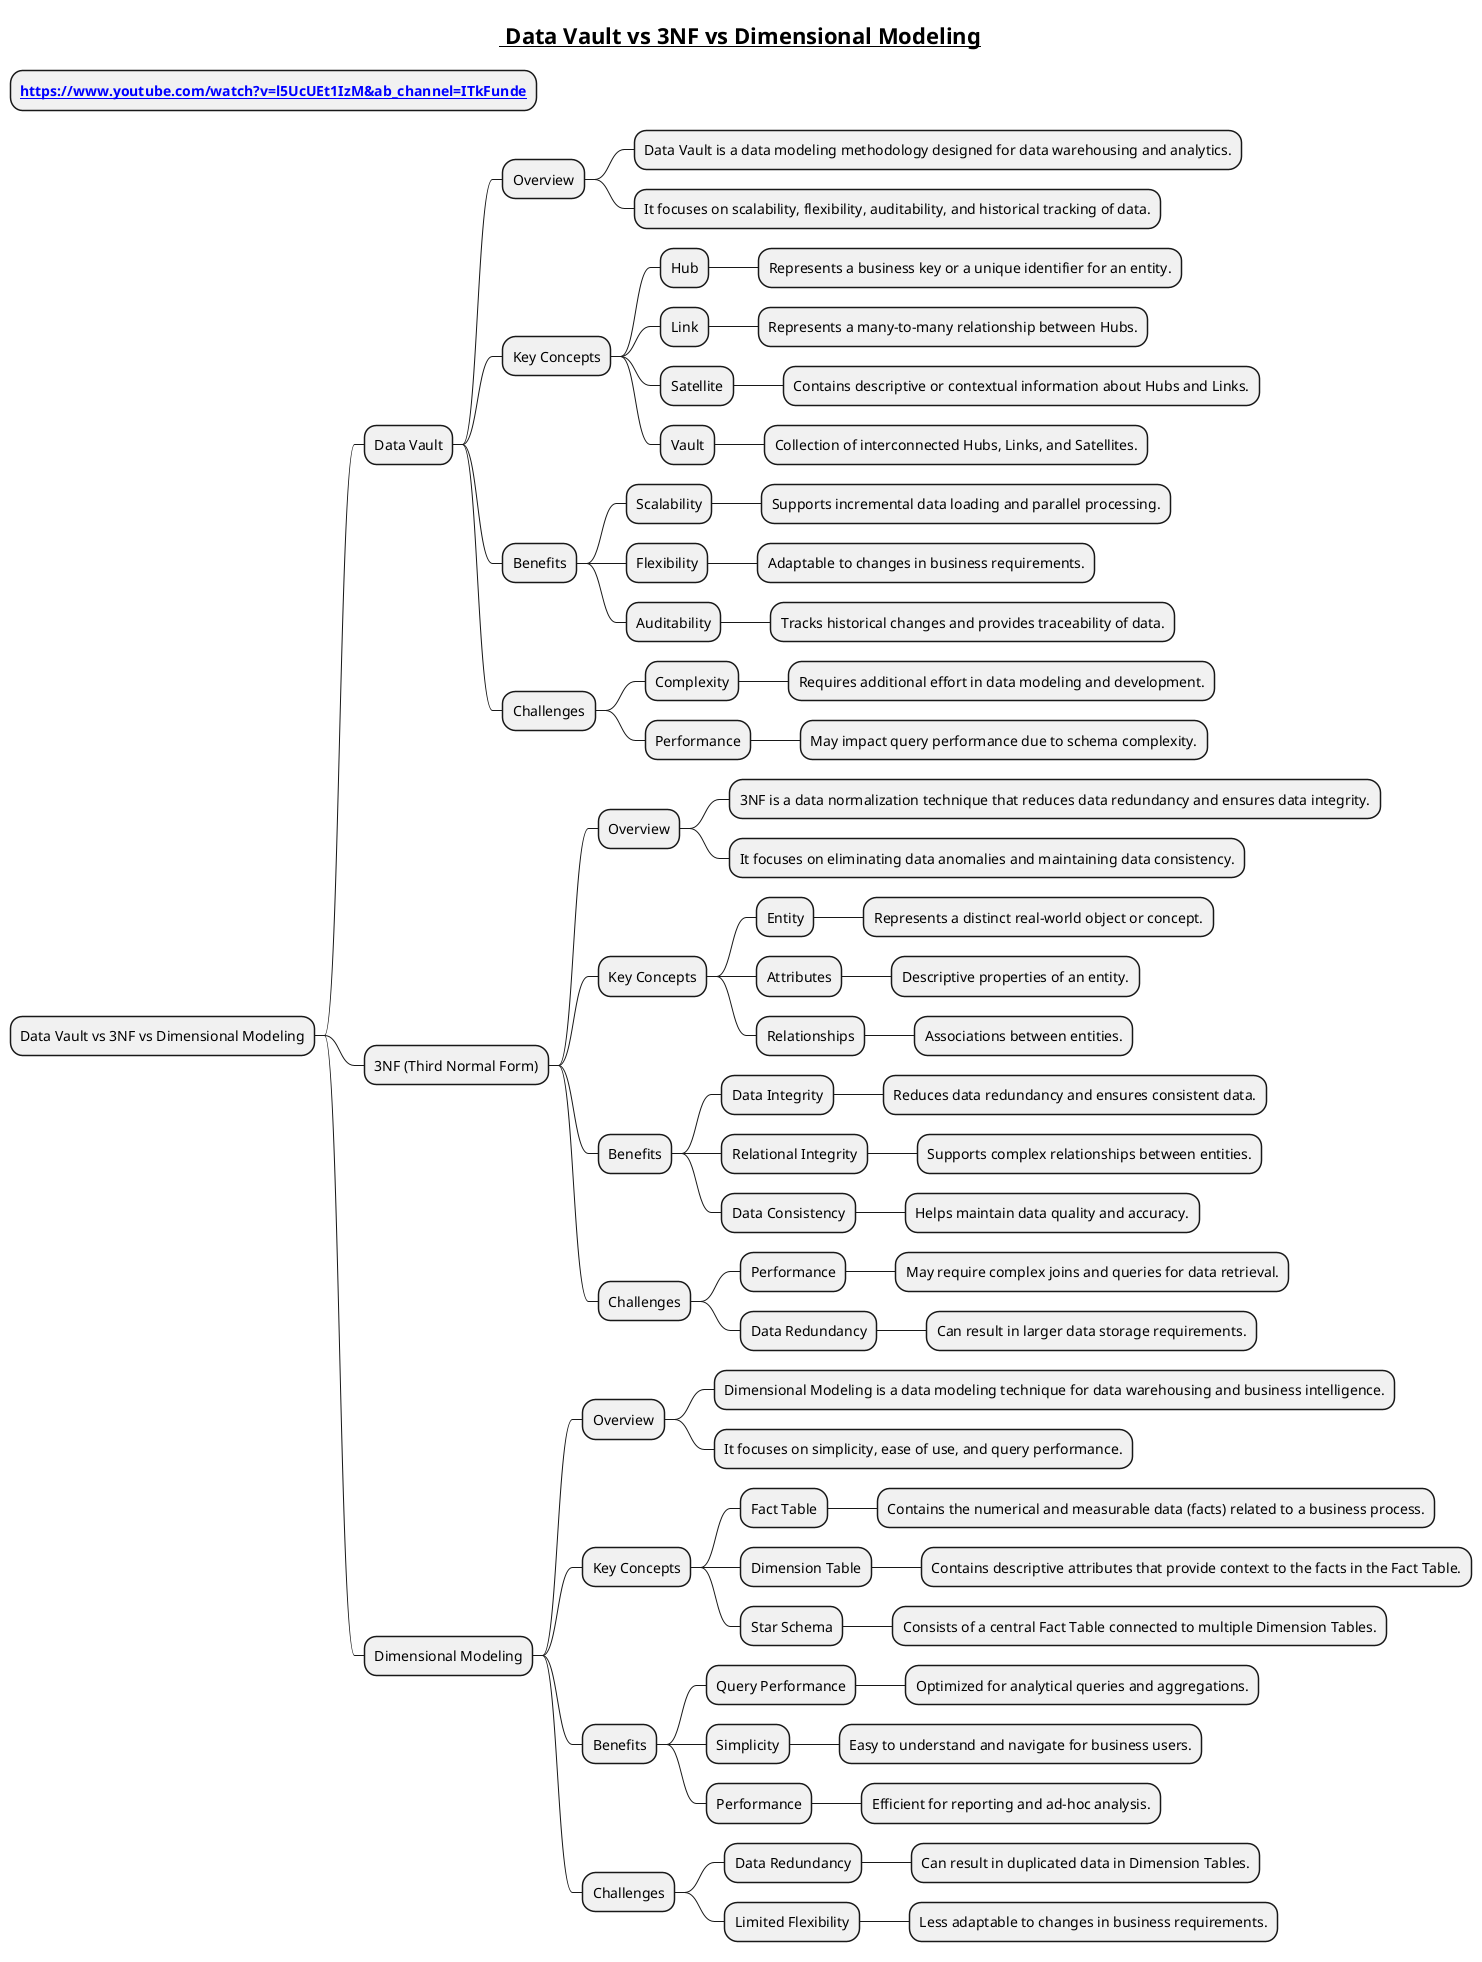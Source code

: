 @startmindmap
title =__ Data Vault vs 3NF vs Dimensional Modeling__
* **[[https://www.youtube.com/watch?v=l5UcUEt1IzM&ab_channel=ITkFunde]]**

* Data Vault vs 3NF vs Dimensional Modeling
** Data Vault
*** Overview
**** Data Vault is a data modeling methodology designed for data warehousing and analytics.
**** It focuses on scalability, flexibility, auditability, and historical tracking of data.
*** Key Concepts
**** Hub
***** Represents a business key or a unique identifier for an entity.
**** Link
***** Represents a many-to-many relationship between Hubs.
**** Satellite
***** Contains descriptive or contextual information about Hubs and Links.
**** Vault
***** Collection of interconnected Hubs, Links, and Satellites.
*** Benefits
**** Scalability
***** Supports incremental data loading and parallel processing.
**** Flexibility
***** Adaptable to changes in business requirements.
**** Auditability
***** Tracks historical changes and provides traceability of data.
*** Challenges
**** Complexity
***** Requires additional effort in data modeling and development.
**** Performance
***** May impact query performance due to schema complexity.
** 3NF (Third Normal Form)
*** Overview
**** 3NF is a data normalization technique that reduces data redundancy and ensures data integrity.
**** It focuses on eliminating data anomalies and maintaining data consistency.
*** Key Concepts
**** Entity
***** Represents a distinct real-world object or concept.
**** Attributes
***** Descriptive properties of an entity.
**** Relationships
***** Associations between entities.
*** Benefits
**** Data Integrity
***** Reduces data redundancy and ensures consistent data.
**** Relational Integrity
***** Supports complex relationships between entities.
**** Data Consistency
***** Helps maintain data quality and accuracy.
*** Challenges
**** Performance
***** May require complex joins and queries for data retrieval.
**** Data Redundancy
***** Can result in larger data storage requirements.
** Dimensional Modeling
*** Overview
**** Dimensional Modeling is a data modeling technique for data warehousing and business intelligence.
**** It focuses on simplicity, ease of use, and query performance.
*** Key Concepts
**** Fact Table
***** Contains the numerical and measurable data (facts) related to a business process.
**** Dimension Table
***** Contains descriptive attributes that provide context to the facts in the Fact Table.
**** Star Schema
***** Consists of a central Fact Table connected to multiple Dimension Tables.
*** Benefits
**** Query Performance
***** Optimized for analytical queries and aggregations.
**** Simplicity
***** Easy to understand and navigate for business users.
**** Performance
***** Efficient for reporting and ad-hoc analysis.
*** Challenges
**** Data Redundancy
***** Can result in duplicated data in Dimension Tables.
**** Limited Flexibility
***** Less adaptable to changes in business requirements.
@endmindmap
